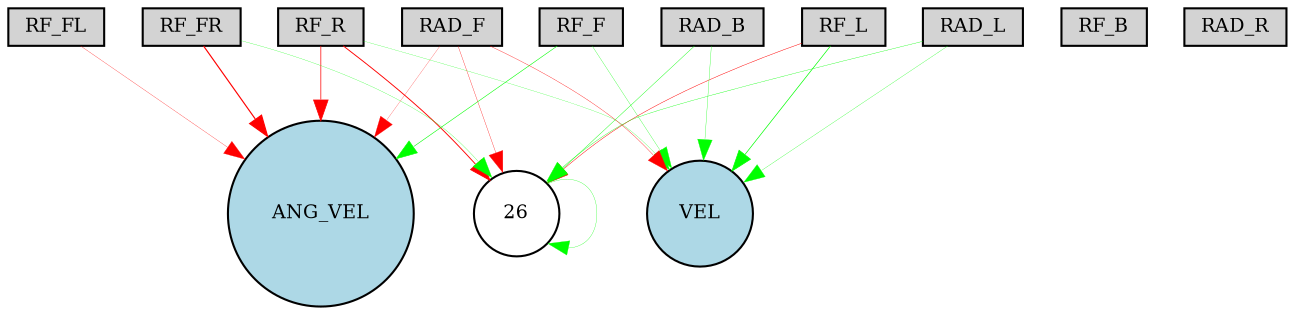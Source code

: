 digraph {
	node [fontsize=9 height=0.2 shape=circle width=0.2]
	RF_R [fillcolor=lightgray shape=box style=filled]
	RF_FR [fillcolor=lightgray shape=box style=filled]
	RF_F [fillcolor=lightgray shape=box style=filled]
	RF_FL [fillcolor=lightgray shape=box style=filled]
	RF_L [fillcolor=lightgray shape=box style=filled]
	RF_B [fillcolor=lightgray shape=box style=filled]
	RAD_F [fillcolor=lightgray shape=box style=filled]
	RAD_L [fillcolor=lightgray shape=box style=filled]
	RAD_B [fillcolor=lightgray shape=box style=filled]
	RAD_R [fillcolor=lightgray shape=box style=filled]
	ANG_VEL [fillcolor=lightblue style=filled]
	VEL [fillcolor=lightblue style=filled]
	26 [fillcolor=white style=filled]
	26 -> 26 [color=green penwidth=0.13887735833860346 style=solid]
	RAD_B -> 26 [color=green penwidth=0.19675136761627032 style=solid]
	RAD_B -> VEL [color=green penwidth=0.14988039710454354 style=solid]
	RF_R -> VEL [color=green penwidth=0.11200470089801218 style=solid]
	RF_L -> 26 [color=red penwidth=0.2227161212851281 style=solid]
	RF_FR -> 26 [color=green penwidth=0.12307186543602905 style=solid]
	RAD_F -> ANG_VEL [color=red penwidth=0.10400549338469131 style=solid]
	RF_F -> VEL [color=green penwidth=0.1436244958539173 style=solid]
	RF_FL -> ANG_VEL [color=red penwidth=0.1344374063823588 style=solid]
	RF_F -> ANG_VEL [color=green penwidth=0.2668253735793467 style=solid]
	RF_FR -> ANG_VEL [color=red penwidth=0.5562272845623346 style=solid]
	RAD_L -> 26 [color=green penwidth=0.16722230141649244 style=solid]
	RAD_F -> VEL [color=red penwidth=0.16947384130609583 style=solid]
	RAD_L -> VEL [color=green penwidth=0.1360052220708448 style=solid]
	RF_R -> 26 [color=red penwidth=0.4435310876664753 style=solid]
	RAD_F -> 26 [color=red penwidth=0.15614698704764762 style=solid]
	RF_L -> VEL [color=green penwidth=0.33161219633398825 style=solid]
	RF_R -> ANG_VEL [color=red penwidth=0.3491525950194211 style=solid]
}
